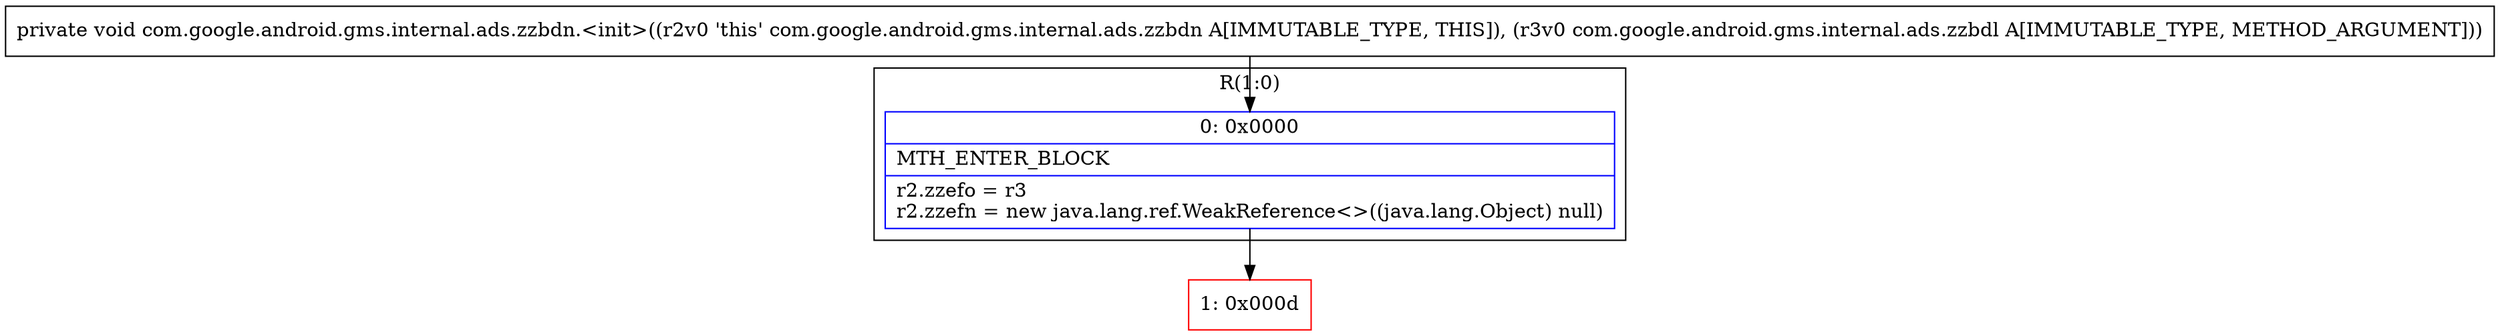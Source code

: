 digraph "CFG forcom.google.android.gms.internal.ads.zzbdn.\<init\>(Lcom\/google\/android\/gms\/internal\/ads\/zzbdl;)V" {
subgraph cluster_Region_496223654 {
label = "R(1:0)";
node [shape=record,color=blue];
Node_0 [shape=record,label="{0\:\ 0x0000|MTH_ENTER_BLOCK\l|r2.zzefo = r3\lr2.zzefn = new java.lang.ref.WeakReference\<\>((java.lang.Object) null)\l}"];
}
Node_1 [shape=record,color=red,label="{1\:\ 0x000d}"];
MethodNode[shape=record,label="{private void com.google.android.gms.internal.ads.zzbdn.\<init\>((r2v0 'this' com.google.android.gms.internal.ads.zzbdn A[IMMUTABLE_TYPE, THIS]), (r3v0 com.google.android.gms.internal.ads.zzbdl A[IMMUTABLE_TYPE, METHOD_ARGUMENT])) }"];
MethodNode -> Node_0;
Node_0 -> Node_1;
}

